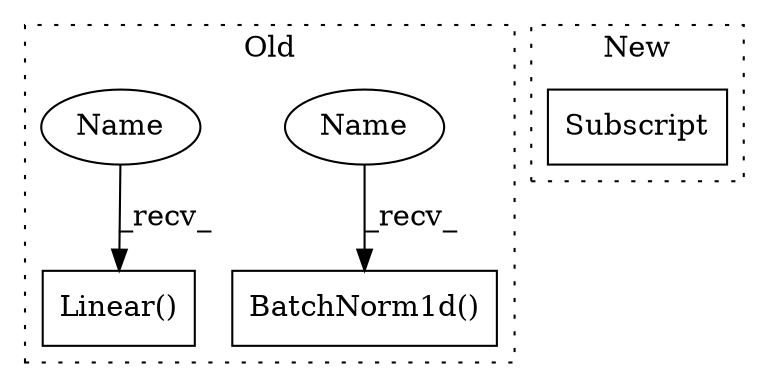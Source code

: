 digraph G {
subgraph cluster0 {
1 [label="BatchNorm1d()" a="75" s="2468,2486" l="15,1" shape="box"];
3 [label="Linear()" a="75" s="2341,2376" l="10,1" shape="box"];
4 [label="Name" a="87" s="2468" l="2" shape="ellipse"];
5 [label="Name" a="87" s="2341" l="2" shape="ellipse"];
label = "Old";
style="dotted";
}
subgraph cluster1 {
2 [label="Subscript" a="63" s="3192,0" l="17,0" shape="box"];
label = "New";
style="dotted";
}
4 -> 1 [label="_recv_"];
5 -> 3 [label="_recv_"];
}